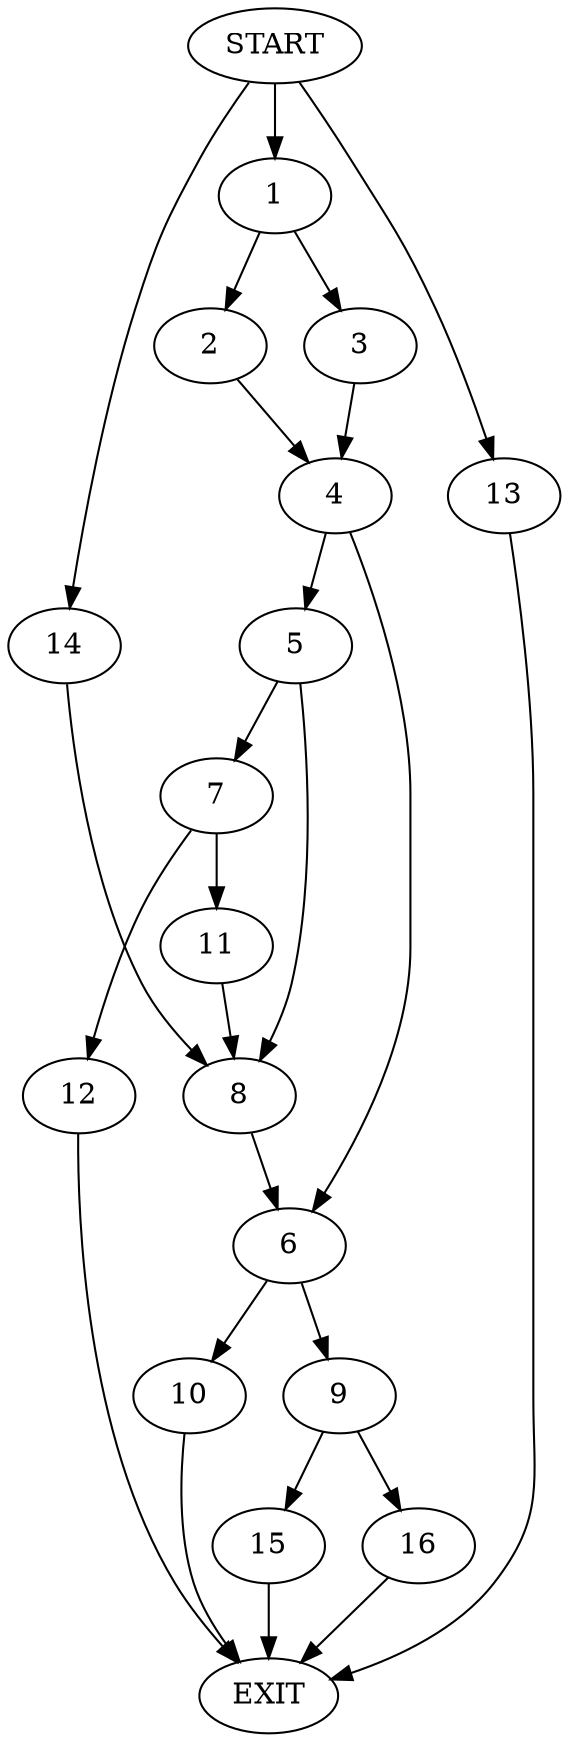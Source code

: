 digraph {
0 [label="START"]
17 [label="EXIT"]
0 -> 1
1 -> 2
1 -> 3
2 -> 4
3 -> 4
4 -> 5
4 -> 6
5 -> 7
5 -> 8
6 -> 9
6 -> 10
8 -> 6
7 -> 11
7 -> 12
12 -> 17
11 -> 8
0 -> 13
13 -> 17
0 -> 14
14 -> 8
10 -> 17
9 -> 15
9 -> 16
15 -> 17
16 -> 17
}

